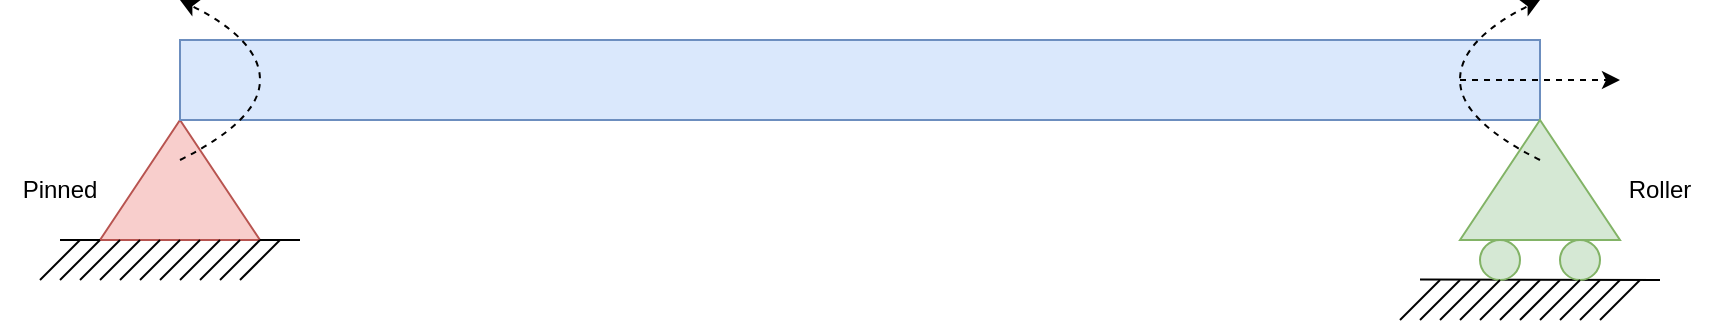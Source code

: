 <mxfile version="21.0.6" type="device"><diagram name="Page-1" id="kKWEWkRuw4ztMNsksshG"><mxGraphModel dx="2035" dy="741" grid="1" gridSize="10" guides="1" tooltips="1" connect="1" arrows="1" fold="1" page="1" pageScale="1" pageWidth="850" pageHeight="1100" math="0" shadow="0"><root><mxCell id="0"/><mxCell id="1" parent="0"/><mxCell id="xb0pJItUgRJRIg8Bft5l-1" value="" style="triangle;whiteSpace=wrap;html=1;rotation=-90;fillColor=#f8cecc;strokeColor=#b85450;" parent="1" vertex="1"><mxGeometry x="50" y="270" width="60" height="80" as="geometry"/></mxCell><mxCell id="xb0pJItUgRJRIg8Bft5l-3" value="" style="rounded=0;whiteSpace=wrap;html=1;fillColor=#dae8fc;strokeColor=#6c8ebf;" parent="1" vertex="1"><mxGeometry x="80" y="240" width="680" height="40" as="geometry"/></mxCell><mxCell id="xb0pJItUgRJRIg8Bft5l-4" value="" style="triangle;whiteSpace=wrap;html=1;rotation=-90;fillColor=#d5e8d4;strokeColor=#82b366;" parent="1" vertex="1"><mxGeometry x="730" y="270" width="60" height="80" as="geometry"/></mxCell><mxCell id="xb0pJItUgRJRIg8Bft5l-5" value="" style="endArrow=none;html=1;rounded=0;" parent="1" edge="1"><mxGeometry width="50" height="50" relative="1" as="geometry"><mxPoint x="120" y="340" as="sourcePoint"/><mxPoint x="140" y="340" as="targetPoint"/></mxGeometry></mxCell><mxCell id="xb0pJItUgRJRIg8Bft5l-6" value="" style="endArrow=none;html=1;rounded=0;" parent="1" edge="1"><mxGeometry width="50" height="50" relative="1" as="geometry"><mxPoint x="20" y="340" as="sourcePoint"/><mxPoint x="40" y="340" as="targetPoint"/></mxGeometry></mxCell><mxCell id="xb0pJItUgRJRIg8Bft5l-8" value="" style="endArrow=none;html=1;rounded=0;" parent="1" edge="1"><mxGeometry width="50" height="50" relative="1" as="geometry"><mxPoint x="700" y="359.77" as="sourcePoint"/><mxPoint x="820" y="360" as="targetPoint"/></mxGeometry></mxCell><mxCell id="xb0pJItUgRJRIg8Bft5l-9" value="" style="ellipse;whiteSpace=wrap;html=1;aspect=fixed;fillColor=#d5e8d4;strokeColor=#82b366;" parent="1" vertex="1"><mxGeometry x="730" y="340" width="20" height="20" as="geometry"/></mxCell><mxCell id="xb0pJItUgRJRIg8Bft5l-10" value="" style="ellipse;whiteSpace=wrap;html=1;aspect=fixed;fillColor=#d5e8d4;strokeColor=#82b366;" parent="1" vertex="1"><mxGeometry x="770" y="340" width="20" height="20" as="geometry"/></mxCell><mxCell id="xb0pJItUgRJRIg8Bft5l-14" value="" style="endArrow=none;html=1;rounded=0;" parent="1" edge="1"><mxGeometry width="50" height="50" relative="1" as="geometry"><mxPoint x="10" y="360" as="sourcePoint"/><mxPoint x="30" y="340" as="targetPoint"/></mxGeometry></mxCell><mxCell id="xb0pJItUgRJRIg8Bft5l-15" value="" style="endArrow=none;html=1;rounded=0;" parent="1" edge="1"><mxGeometry width="50" height="50" relative="1" as="geometry"><mxPoint x="20" y="360" as="sourcePoint"/><mxPoint x="40" y="340" as="targetPoint"/></mxGeometry></mxCell><mxCell id="xb0pJItUgRJRIg8Bft5l-16" value="" style="endArrow=none;html=1;rounded=0;" parent="1" edge="1"><mxGeometry width="50" height="50" relative="1" as="geometry"><mxPoint x="30" y="360" as="sourcePoint"/><mxPoint x="50" y="340" as="targetPoint"/></mxGeometry></mxCell><mxCell id="xb0pJItUgRJRIg8Bft5l-17" value="" style="endArrow=none;html=1;rounded=0;" parent="1" edge="1"><mxGeometry width="50" height="50" relative="1" as="geometry"><mxPoint x="40" y="360" as="sourcePoint"/><mxPoint x="60" y="340" as="targetPoint"/></mxGeometry></mxCell><mxCell id="xb0pJItUgRJRIg8Bft5l-18" value="" style="endArrow=none;html=1;rounded=0;" parent="1" edge="1"><mxGeometry width="50" height="50" relative="1" as="geometry"><mxPoint x="50" y="360" as="sourcePoint"/><mxPoint x="70" y="340" as="targetPoint"/></mxGeometry></mxCell><mxCell id="xb0pJItUgRJRIg8Bft5l-19" value="" style="endArrow=none;html=1;rounded=0;" parent="1" edge="1"><mxGeometry width="50" height="50" relative="1" as="geometry"><mxPoint x="60" y="360" as="sourcePoint"/><mxPoint x="80" y="340" as="targetPoint"/></mxGeometry></mxCell><mxCell id="xb0pJItUgRJRIg8Bft5l-20" value="" style="endArrow=none;html=1;rounded=0;" parent="1" edge="1"><mxGeometry width="50" height="50" relative="1" as="geometry"><mxPoint x="70" y="360" as="sourcePoint"/><mxPoint x="90" y="340" as="targetPoint"/></mxGeometry></mxCell><mxCell id="xb0pJItUgRJRIg8Bft5l-21" value="" style="endArrow=none;html=1;rounded=0;" parent="1" edge="1"><mxGeometry width="50" height="50" relative="1" as="geometry"><mxPoint x="80" y="360" as="sourcePoint"/><mxPoint x="100" y="340" as="targetPoint"/></mxGeometry></mxCell><mxCell id="xb0pJItUgRJRIg8Bft5l-22" value="" style="endArrow=none;html=1;rounded=0;" parent="1" edge="1"><mxGeometry width="50" height="50" relative="1" as="geometry"><mxPoint x="90" y="360" as="sourcePoint"/><mxPoint x="110" y="340" as="targetPoint"/></mxGeometry></mxCell><mxCell id="xb0pJItUgRJRIg8Bft5l-23" value="" style="endArrow=none;html=1;rounded=0;" parent="1" edge="1"><mxGeometry width="50" height="50" relative="1" as="geometry"><mxPoint x="100" y="360" as="sourcePoint"/><mxPoint x="120" y="340" as="targetPoint"/></mxGeometry></mxCell><mxCell id="xb0pJItUgRJRIg8Bft5l-24" value="" style="endArrow=none;html=1;rounded=0;" parent="1" edge="1"><mxGeometry width="50" height="50" relative="1" as="geometry"><mxPoint x="110" y="360" as="sourcePoint"/><mxPoint x="130" y="340" as="targetPoint"/></mxGeometry></mxCell><mxCell id="xb0pJItUgRJRIg8Bft5l-30" value="" style="endArrow=none;html=1;rounded=0;" parent="1" edge="1"><mxGeometry width="50" height="50" relative="1" as="geometry"><mxPoint x="690" y="380" as="sourcePoint"/><mxPoint x="710" y="360" as="targetPoint"/></mxGeometry></mxCell><mxCell id="xb0pJItUgRJRIg8Bft5l-31" value="" style="endArrow=none;html=1;rounded=0;" parent="1" edge="1"><mxGeometry width="50" height="50" relative="1" as="geometry"><mxPoint x="700" y="380" as="sourcePoint"/><mxPoint x="720" y="360" as="targetPoint"/></mxGeometry></mxCell><mxCell id="xb0pJItUgRJRIg8Bft5l-32" value="" style="endArrow=none;html=1;rounded=0;" parent="1" edge="1"><mxGeometry width="50" height="50" relative="1" as="geometry"><mxPoint x="710" y="380" as="sourcePoint"/><mxPoint x="730" y="360" as="targetPoint"/></mxGeometry></mxCell><mxCell id="xb0pJItUgRJRIg8Bft5l-33" value="" style="endArrow=none;html=1;rounded=0;" parent="1" edge="1"><mxGeometry width="50" height="50" relative="1" as="geometry"><mxPoint x="720" y="380" as="sourcePoint"/><mxPoint x="740" y="360" as="targetPoint"/></mxGeometry></mxCell><mxCell id="xb0pJItUgRJRIg8Bft5l-34" value="" style="endArrow=none;html=1;rounded=0;" parent="1" edge="1"><mxGeometry width="50" height="50" relative="1" as="geometry"><mxPoint x="730" y="380" as="sourcePoint"/><mxPoint x="750" y="360" as="targetPoint"/></mxGeometry></mxCell><mxCell id="xb0pJItUgRJRIg8Bft5l-35" value="" style="endArrow=none;html=1;rounded=0;" parent="1" edge="1"><mxGeometry width="50" height="50" relative="1" as="geometry"><mxPoint x="740" y="380" as="sourcePoint"/><mxPoint x="760" y="360" as="targetPoint"/></mxGeometry></mxCell><mxCell id="xb0pJItUgRJRIg8Bft5l-36" value="" style="endArrow=none;html=1;rounded=0;" parent="1" edge="1"><mxGeometry width="50" height="50" relative="1" as="geometry"><mxPoint x="750" y="380" as="sourcePoint"/><mxPoint x="770" y="360" as="targetPoint"/></mxGeometry></mxCell><mxCell id="xb0pJItUgRJRIg8Bft5l-37" value="" style="endArrow=none;html=1;rounded=0;" parent="1" edge="1"><mxGeometry width="50" height="50" relative="1" as="geometry"><mxPoint x="760" y="380" as="sourcePoint"/><mxPoint x="780" y="360" as="targetPoint"/></mxGeometry></mxCell><mxCell id="xb0pJItUgRJRIg8Bft5l-38" value="" style="endArrow=none;html=1;rounded=0;" parent="1" edge="1"><mxGeometry width="50" height="50" relative="1" as="geometry"><mxPoint x="770" y="380" as="sourcePoint"/><mxPoint x="790" y="360" as="targetPoint"/></mxGeometry></mxCell><mxCell id="xb0pJItUgRJRIg8Bft5l-39" value="" style="endArrow=none;html=1;rounded=0;" parent="1" edge="1"><mxGeometry width="50" height="50" relative="1" as="geometry"><mxPoint x="780" y="380" as="sourcePoint"/><mxPoint x="800" y="360" as="targetPoint"/></mxGeometry></mxCell><mxCell id="xb0pJItUgRJRIg8Bft5l-40" value="" style="endArrow=none;html=1;rounded=0;" parent="1" edge="1"><mxGeometry width="50" height="50" relative="1" as="geometry"><mxPoint x="790" y="380" as="sourcePoint"/><mxPoint x="810" y="360" as="targetPoint"/></mxGeometry></mxCell><mxCell id="ig5osr2cRZDfohV7ZghD-7" value="Pinned" style="text;html=1;strokeColor=none;fillColor=none;align=center;verticalAlign=middle;whiteSpace=wrap;rounded=0;fontStyle=0" parent="1" vertex="1"><mxGeometry x="-10" y="300" width="60" height="30" as="geometry"/></mxCell><mxCell id="ig5osr2cRZDfohV7ZghD-8" value="Roller" style="text;html=1;strokeColor=none;fillColor=none;align=center;verticalAlign=middle;whiteSpace=wrap;rounded=0;fontStyle=0" parent="1" vertex="1"><mxGeometry x="790" y="300" width="60" height="30" as="geometry"/></mxCell><mxCell id="4ZWl44Ern0H2NtrfjwBT-2" value="" style="curved=1;endArrow=classic;html=1;rounded=0;startArrow=none;startFill=0;dashed=1;" parent="1" edge="1"><mxGeometry width="50" height="50" relative="1" as="geometry"><mxPoint x="80" y="300" as="sourcePoint"/><mxPoint x="80" y="220" as="targetPoint"/><Array as="points"><mxPoint x="120" y="280"/><mxPoint x="120" y="240"/></Array></mxGeometry></mxCell><mxCell id="4ZWl44Ern0H2NtrfjwBT-4" value="" style="curved=1;endArrow=classic;html=1;rounded=0;startArrow=none;startFill=0;dashed=1;" parent="1" edge="1"><mxGeometry width="50" height="50" relative="1" as="geometry"><mxPoint x="760" y="300" as="sourcePoint"/><mxPoint x="760" y="220" as="targetPoint"/><Array as="points"><mxPoint x="720" y="280"/><mxPoint x="720" y="240"/></Array></mxGeometry></mxCell><mxCell id="4ZWl44Ern0H2NtrfjwBT-5" value="" style="endArrow=classic;startArrow=none;html=1;rounded=0;dashed=1;startFill=0;" parent="1" edge="1"><mxGeometry width="50" height="50" relative="1" as="geometry"><mxPoint x="720" y="260" as="sourcePoint"/><mxPoint x="800" y="260" as="targetPoint"/></mxGeometry></mxCell></root></mxGraphModel></diagram></mxfile>